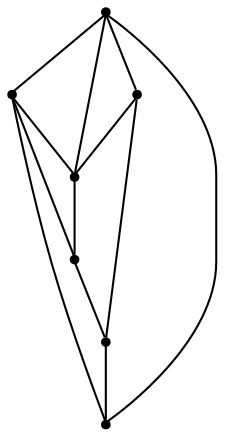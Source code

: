 graph {
  node [shape=point,comment="{\"directed\":false,\"doi\":\"10.1007/978-3-319-03841-4_11\",\"figure\":\"2 (2)\"}"]

  v0 [pos="1807.4312135080336,1118.5337568914479"]
  v1 [pos="1599.304060768433,1349.654746382821"]
  v2 [pos="1599.304060768433,1157.05248046297"]
  v3 [pos="1653.259636693906,1195.5755280656122"]
  v4 [pos="1391.1748084316387,1118.5337568914479"]
  v5 [pos="1599.3040607684327,1257.2064523281804"]
  v6 [pos="1545.3442856485726,1195.5755280656122"]

  v0 -- v1 [id="-1",pos="1807.4312135080336,1118.5337568914479 1599.304060768433,1349.654746382821 1599.304060768433,1349.654746382821 1599.304060768433,1349.654746382821"]
  v4 -- v6 [id="-2",pos="1391.1748084316387,1118.5337568914479 1545.3442856485726,1195.5755280656122 1545.3442856485726,1195.5755280656122 1545.3442856485726,1195.5755280656122"]
  v4 -- v0 [id="-3",pos="1391.1748084316387,1118.5337568914479 1807.4312135080336,1118.5337568914479 1807.4312135080336,1118.5337568914479 1807.4312135080336,1118.5337568914479"]
  v0 -- v2 [id="-4",pos="1807.4312135080336,1118.5337568914479 1599.304060768433,1157.05248046297 1599.304060768433,1157.05248046297 1599.304060768433,1157.05248046297"]
  v6 -- v1 [id="-5",pos="1545.3442856485726,1195.5755280656122 1599.304060768433,1349.654746382821 1599.304060768433,1349.654746382821 1599.304060768433,1349.654746382821"]
  v6 -- v5 [id="-6",pos="1545.3442856485726,1195.5755280656122 1599.3040607684327,1257.2064523281804 1599.3040607684327,1257.2064523281804 1599.3040607684327,1257.2064523281804"]
  v3 -- v0 [id="-9",pos="1653.259636693906,1195.5755280656122 1807.4312135080336,1118.5337568914479 1807.4312135080336,1118.5337568914479 1807.4312135080336,1118.5337568914479"]
  v2 -- v4 [id="-10",pos="1599.304060768433,1157.05248046297 1391.1748084316387,1118.5337568914479 1391.1748084316387,1118.5337568914479 1391.1748084316387,1118.5337568914479"]
  v1 -- v3 [id="-11",pos="1599.304060768433,1349.654746382821 1653.259636693906,1195.5755280656122 1653.259636693906,1195.5755280656122 1653.259636693906,1195.5755280656122"]
  v1 -- v4 [id="-12",pos="1599.304060768433,1349.654746382821 1391.1748084316387,1118.5337568914479 1391.1748084316387,1118.5337568914479 1391.1748084316387,1118.5337568914479"]
  v2 -- v5 [id="-13",pos="1599.304060768433,1157.05248046297 1599.3040607684327,1257.2064523281804 1599.3040607684327,1257.2064523281804 1599.3040607684327,1257.2064523281804"]
  v5 -- v3 [id="-15",pos="1599.3040607684327,1257.2064523281804 1653.259636693906,1195.5755280656122 1653.259636693906,1195.5755280656122 1653.259636693906,1195.5755280656122"]
}